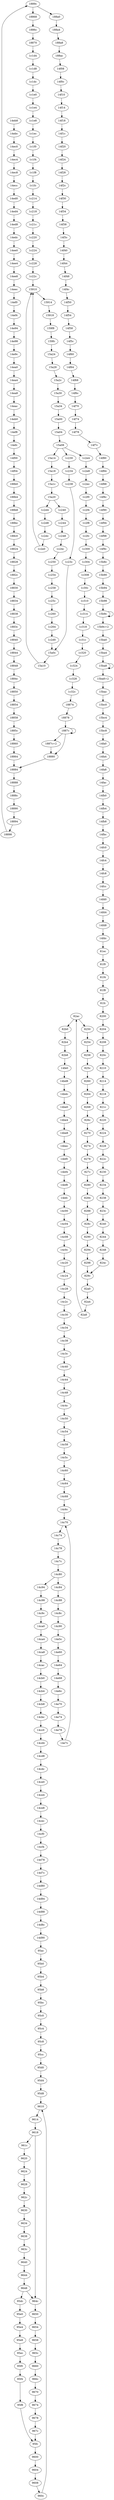 digraph G {
"14bd8" -> "14bdc"
"14bdc" -> "14be0"
"14be0" -> "14be4"
"14be4" -> "14be8"
"14be8" -> "14bec"
"14bec" -> "14bf0"
"14bf0" -> "14bf4"
"14bf4" -> "14bf8"
"14bf8" -> "14bfc"
"14bfc" -> "14c00"
"14c00" -> "14c04"
"14c04" -> "14c08"
"14c08" -> "14c0c"
"14c0c" -> "14c20"
"14c20" -> "14c24"
"14c24" -> "14c28"
"14c28" -> "14c2c"
"14c2c" -> "14c30"
"14c30" -> "14c34"
"14c34" -> "14c38"
"14c38" -> "14c3c"
"14c3c" -> "14c40"
"14c40" -> "14c44"
"14c44" -> "14c48"
"14c48" -> "14c4c"
"14c4c" -> "14c50"
"14c50" -> "14c54"
"14c54" -> "14c58"
"14c58" -> "14c5c"
"14c5c" -> "14c60"
"14c60" -> "14c64"
"14c64" -> "14c68"
"14c68" -> "14c6c"
"14c6c" -> "14c70"
"14c70" -> "14c74"
"14c74" -> "14c78"
"14c78" -> "14c7c"
"14c7c" -> "14c80"
"14c80" -> "14c84"
"14c80" -> "14c94"
"14c84" -> "14c88"
"14c88" -> "14c8c"
"14c8c" -> "14c90"
"14c90" -> "14e5c"
"14c94" -> "14c98"
"14c98" -> "14c9c"
"14c9c" -> "14ca0"
"14ca0" -> "14ca4"
"14ca4" -> "14ca8"
"14ca8" -> "14cac"
"14cac" -> "14cb0"
"14cb0" -> "14cb4"
"14cb4" -> "14cb8"
"14cb8" -> "14cbc"
"14cbc" -> "14cc0"
"14cc0" -> "14cd4"
"14cd4" -> "14cd8"
"14cd8" -> "14cdc"
"14cdc" -> "14ce0"
"14ce0" -> "14ce4"
"14ce4" -> "14ce8"
"14ce8" -> "14cec"
"14cec" -> "14cf0"
"14cf0" -> "14cf4"
"14cf4" -> "14d78"
"14d78" -> "14d7c"
"14d7c" -> "14d80"
"14d80" -> "14d84"
"14d84" -> "14d88"
"14d88" -> "14d8c"
"14d8c" -> "14d90"
"14d90" -> "95ac"
"14e5c" -> "14e60"
"14e60" -> "14e64"
"14e64" -> "14e68"
"14e68" -> "14e6c"
"14e6c" -> "14e70"
"14e70" -> "14e74"
"14e74" -> "14e78"
"14e78" -> "14e7c"
"14e7c" -> "14c70"
"14e94" -> "14e98"
"14e98" -> "14e9c"
"14e9c" -> "14ea0"
"14ea0" -> "14ea4"
"14ea4" -> "14ea8"
"14ea8" -> "14eac"
"14eac" -> "14eb0"
"14eb0" -> "14ef8"
"14eb8" -> "14ebc"
"14ebc" -> "14ec0"
"14ec0" -> "14ec4"
"14ec4" -> "14ec8"
"14ec8" -> "14ecc"
"14ecc" -> "14ed0"
"14ed0" -> "14ed4"
"14ed4" -> "14ed8"
"14ed8" -> "14edc"
"14edc" -> "14ee0"
"14ee0" -> "14ee4"
"14ee4" -> "14ee8"
"14ee8" -> "14eec"
"14eec" -> "14ef0"
"14ef0" -> "14ef4"
"14ef4" -> "14e94"
"14ef8" -> "14efc"
"14efc" -> "14f00"
"14f00" -> "14f04"
"14f04" -> "188b0"
"14f08" -> "14f0c"
"14f0c" -> "14f10"
"14f10" -> "14f14"
"14f14" -> "14f18"
"14f18" -> "14f1c"
"14f1c" -> "14f20"
"14f20" -> "14f24"
"14f24" -> "14f28"
"14f28" -> "14f2c"
"14f2c" -> "14f30"
"14f30" -> "14f34"
"14f34" -> "14f38"
"14f38" -> "14f3c"
"14f3c" -> "14f40"
"14f40" -> "14f44"
"14f44" -> "14f48"
"14f48" -> "14f4c"
"14f4c" -> "14f50"
"14f50" -> "14f54"
"14f54" -> "14f58"
"14f58" -> "14f5c"
"14f5c" -> "14f60"
"14f60" -> "14f64"
"14f64" -> "14f68"
"14f68" -> "14f6c"
"14f6c" -> "14f70"
"14f70" -> "14f74"
"14f74" -> "14f78"
"14f78" -> "14f7c"
"14f7c" -> "14f80"
"14f80" -> "14f84"
"14f84" -> "14f88"
"14f88" -> "14f8c"
"14f8c" -> "14f90"
"14f90" -> "14f94"
"14f94" -> "14f98"
"14f98" -> "14f9c"
"14f9c" -> "15b8c"
"14fa0" -> "14fa4"
"14fa4" -> "14fa8"
"14fa8" -> "14fac"
"14fac" -> "14fb0"
"14fb0" -> "14fb4"
"14fb4" -> "14fb8"
"14fb8" -> "14fbc"
"14fbc" -> "14fc0"
"14fc0" -> "14fc4"
"14fc4" -> "14fc8"
"14fc8" -> "14fcc"
"14fcc" -> "14fd0"
"14fd0" -> "14fd4"
"14fd4" -> "14fd8"
"14fd8" -> "14fdc"
"14fdc" -> "81ec"
"14fe0" -> "14bd8"
"15910" -> "15914"
"15914" -> "15918"
"15918" -> "159f8"
"159f8" -> "159fc"
"159fc" -> "15a24"
"15a00" -> "15a04"
"15a04" -> "15a08"
"15a08" -> "15a14"
"15a08" -> "1c230"
"15a08" -> "1c2e4"
"15a0c" -> "15a10"
"15a10" -> "15910"
"15a14" -> "15a18"
"15a18" -> "15a1c"
"15a1c" -> "15a20"
"15a20" -> "1c240"
"15a20" -> "1c2d4"
"15a24" -> "15a28"
"15a28" -> "15a2c"
"15a2c" -> "15a30"
"15a30" -> "15a34"
"15a34" -> "15a00"
"15b8c" -> "15b90"
"15b90" -> "15b94"
"15b94" -> "15b98"
"15b98" -> "15b9c"
"15b9c+2" -> "15ba0"
"15b9c" -> "15b9c"
"15b9c" -> "15b9c+2"
"15ba0" -> "15ba4"
"15ba4" -> "15ba8"
"15ba8+2" -> "15bac"
"15ba8" -> "15ba8"
"15ba8" -> "15ba8+2"
"15bac" -> "15bc0"
"15bc0" -> "15bc4"
"15bc4" -> "15bc8"
"15bc8" -> "14fa0"
"18824" -> "18828"
"18828" -> "1882c"
"1882c" -> "18830"
"18830" -> "18834"
"18834" -> "18838"
"18838" -> "1883c"
"1883c" -> "18840"
"18840" -> "18844"
"18844" -> "18848"
"18848" -> "1884c"
"1884c" -> "18850"
"18850" -> "18854"
"18854" -> "18858"
"18858" -> "1885c"
"1885c" -> "18860"
"18860" -> "18864"
"18864" -> "18884"
"18868" -> "1886c"
"1886c" -> "18870"
"18870" -> "1c1d4"
"18874" -> "18878"
"18878" -> "1887c"
"1887c+2" -> "18880"
"1887c" -> "1887c"
"1887c" -> "1887c+2"
"1887c" -> "18880"
"18880" -> "18884"
"18884" -> "18888"
"18888" -> "1888c"
"1888c" -> "18890"
"18890" -> "18894"
"18894" -> "18898"
"18898" -> "1889c"
"1889c" -> "18868"
"1889c" -> "188a0"
"188a0" -> "188a4"
"188a4" -> "188a8"
"188a8" -> "188ac"
"188ac" -> "14f08"
"188b0" -> "188b4"
"188b4" -> "188b8"
"188b8" -> "188bc"
"188bc" -> "188c0"
"188c0" -> "18824"
"1c1d4" -> "1c1d8"
"1c1d8" -> "1c1dc"
"1c1dc" -> "1c1e0"
"1c1e0" -> "1c1e4"
"1c1e4" -> "1c1e8"
"1c1e8" -> "1c1ec"
"1c1ec" -> "1c1f0"
"1c1f0" -> "1c1f4"
"1c1f4" -> "1c1f8"
"1c1f8" -> "1c1fc"
"1c1fc" -> "1c214"
"1c214" -> "1c218"
"1c218" -> "1c21c"
"1c21c" -> "1c220"
"1c220" -> "1c224"
"1c224" -> "1c228"
"1c228" -> "1c22c"
"1c22c" -> "15910"
"1c230" -> "1c234"
"1c234" -> "1c238"
"1c238" -> "1c23c"
"1c23c" -> "15a0c"
"1c240" -> "1c244"
"1c244" -> "1c248"
"1c248" -> "1c24c"
"1c24c" -> "1c250"
"1c250" -> "1c254"
"1c254" -> "1c258"
"1c258" -> "1c25c"
"1c25c" -> "1c260"
"1c260" -> "1c264"
"1c264" -> "1c2d0"
"1c2d0" -> "15a0c"
"1c2d4" -> "1c2d8"
"1c2d8" -> "1c2dc"
"1c2dc" -> "1c2e0"
"1c2e0" -> "15910"
"1c2e4" -> "1c2e8"
"1c2e8" -> "1c2ec"
"1c2ec" -> "1c2f0"
"1c2f0" -> "1c2f4"
"1c2f4" -> "1c2f8"
"1c2f8" -> "1c2fc"
"1c2fc" -> "1c300"
"1c300" -> "1c304"
"1c304" -> "1c308"
"1c308" -> "1c30c"
"1c30c" -> "1c310"
"1c310" -> "1c314"
"1c314" -> "1c318"
"1c318" -> "1c31c"
"1c31c" -> "1c320"
"1c320" -> "1c324"
"1c324" -> "1c328"
"1c328" -> "1c32c"
"1c32c" -> "18874"
"81ec" -> "81f0"
"81f0" -> "81f4"
"81f4" -> "81f8"
"81f8" -> "81fc"
"81fc" -> "8200"
"8200" -> "8204"
"8204" -> "8208"
"8208" -> "820c"
"820c" -> "8210"
"8210" -> "8214"
"8214" -> "8218"
"8218" -> "821c"
"821c" -> "8220"
"8220" -> "8224"
"8224" -> "8228"
"8228" -> "822c"
"822c" -> "8230"
"8230" -> "8234"
"8234" -> "8238"
"8238" -> "823c"
"823c" -> "8240"
"8240" -> "8244"
"8244" -> "8248"
"8248" -> "824c"
"824c" -> "829c"
"8250" -> "8254"
"8254" -> "8258"
"8258" -> "825c"
"825c" -> "8260"
"8260" -> "8264"
"8264" -> "8268"
"8268" -> "826c"
"826c" -> "8270"
"8270" -> "8274"
"8274" -> "8278"
"8278" -> "827c"
"827c" -> "8280"
"8280" -> "8284"
"8284" -> "8288"
"8288" -> "828c"
"828c" -> "8290"
"8290" -> "8294"
"8294" -> "8298"
"8298" -> "829c"
"829c" -> "82a0"
"82a0" -> "82a4"
"82a4" -> "82a8"
"82a8" -> "82ac"
"82ac" -> "8250"
"82ac" -> "82b0"
"82b0" -> "82b4"
"82b4" -> "82b8"
"82b8" -> "14fe0"
"95ac" -> "95b0"
"95b0" -> "95b4"
"95b4" -> "95b8"
"95b8" -> "95bc"
"95bc" -> "95c0"
"95c0" -> "95c4"
"95c4" -> "95c8"
"95c8" -> "95cc"
"95cc" -> "95d0"
"95d0" -> "95d4"
"95d4" -> "95d8"
"95d8" -> "9610"
"95dc" -> "95e0"
"95e0" -> "95e4"
"95e4" -> "95e8"
"95e8" -> "95ec"
"95ec" -> "95f0"
"95f0" -> "95f4"
"95f4" -> "95f8"
"95f8" -> "95fc"
"95fc" -> "9600"
"9600" -> "9604"
"9604" -> "9608"
"9608" -> "960c"
"960c" -> "9610"
"9610" -> "9614"
"9614" -> "9618"
"9618" -> "961c"
"9618" -> "964c"
"961c" -> "9620"
"9620" -> "9624"
"9624" -> "9628"
"9628" -> "962c"
"962c" -> "9630"
"9630" -> "9634"
"9634" -> "9638"
"9638" -> "963c"
"963c" -> "9640"
"9640" -> "9644"
"9644" -> "9648"
"9648" -> "95dc"
"9648" -> "964c"
"964c" -> "9650"
"9650" -> "9654"
"9654" -> "9658"
"9658" -> "965c"
"965c" -> "9660"
"9660" -> "966c"
"966c" -> "9670"
"9670" -> "9674"
"9674" -> "9678"
"9678" -> "967c"
"967c" -> "95fc"
}